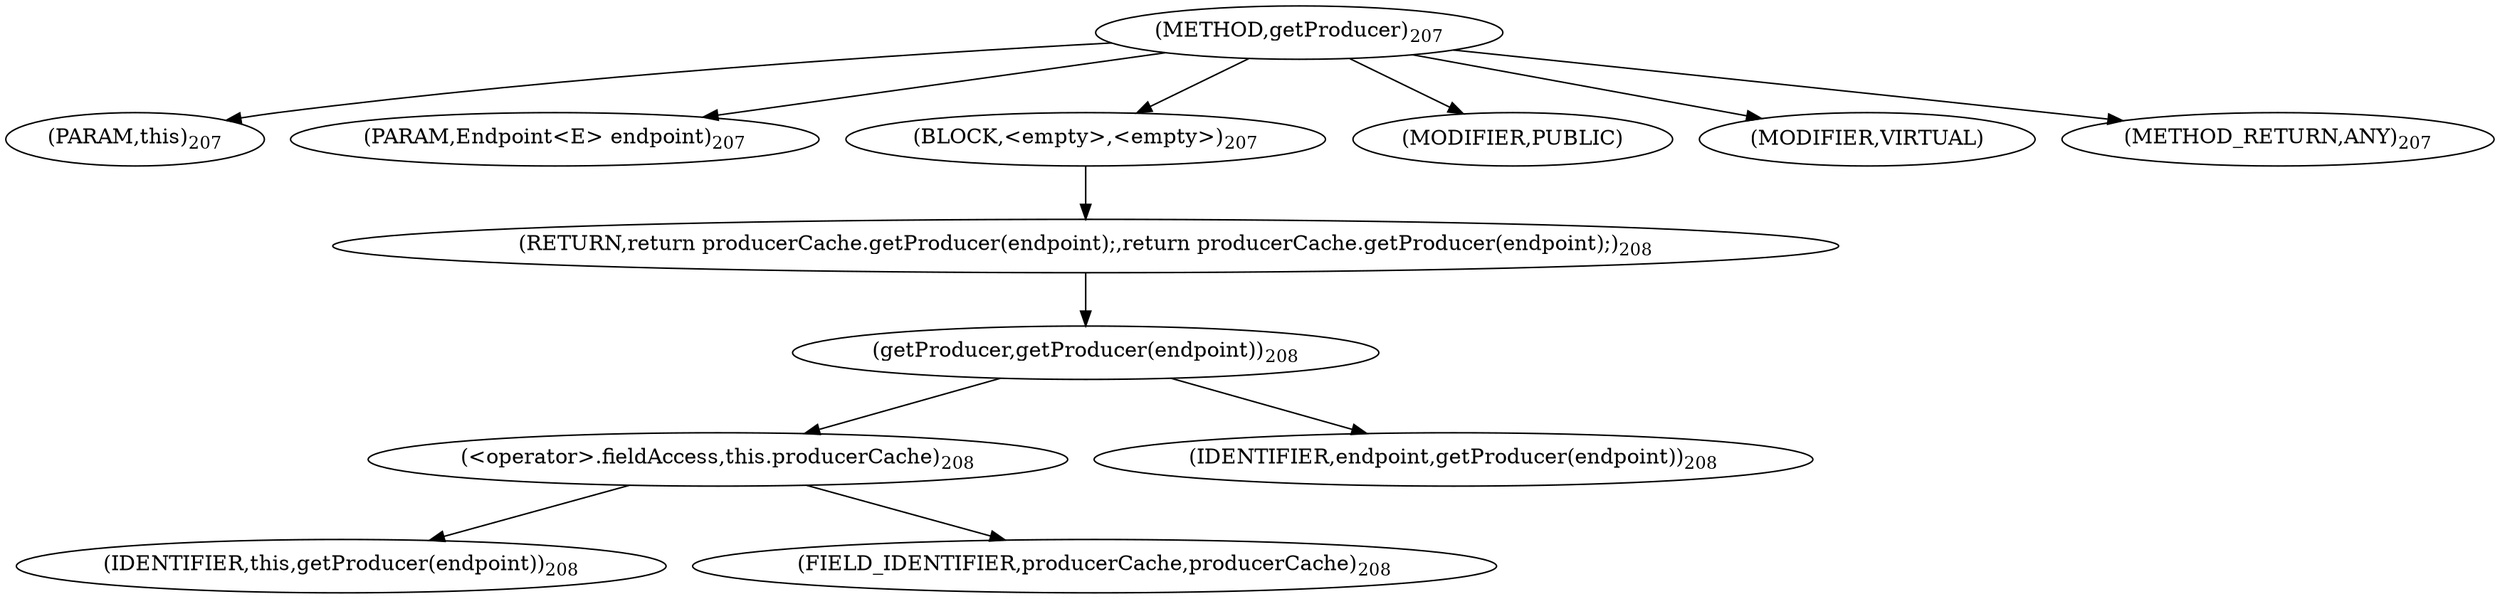 digraph "getProducer" {  
"668" [label = <(METHOD,getProducer)<SUB>207</SUB>> ]
"669" [label = <(PARAM,this)<SUB>207</SUB>> ]
"670" [label = <(PARAM,Endpoint&lt;E&gt; endpoint)<SUB>207</SUB>> ]
"671" [label = <(BLOCK,&lt;empty&gt;,&lt;empty&gt;)<SUB>207</SUB>> ]
"672" [label = <(RETURN,return producerCache.getProducer(endpoint);,return producerCache.getProducer(endpoint);)<SUB>208</SUB>> ]
"673" [label = <(getProducer,getProducer(endpoint))<SUB>208</SUB>> ]
"674" [label = <(&lt;operator&gt;.fieldAccess,this.producerCache)<SUB>208</SUB>> ]
"675" [label = <(IDENTIFIER,this,getProducer(endpoint))<SUB>208</SUB>> ]
"676" [label = <(FIELD_IDENTIFIER,producerCache,producerCache)<SUB>208</SUB>> ]
"677" [label = <(IDENTIFIER,endpoint,getProducer(endpoint))<SUB>208</SUB>> ]
"678" [label = <(MODIFIER,PUBLIC)> ]
"679" [label = <(MODIFIER,VIRTUAL)> ]
"680" [label = <(METHOD_RETURN,ANY)<SUB>207</SUB>> ]
  "668" -> "669" 
  "668" -> "670" 
  "668" -> "671" 
  "668" -> "678" 
  "668" -> "679" 
  "668" -> "680" 
  "671" -> "672" 
  "672" -> "673" 
  "673" -> "674" 
  "673" -> "677" 
  "674" -> "675" 
  "674" -> "676" 
}
